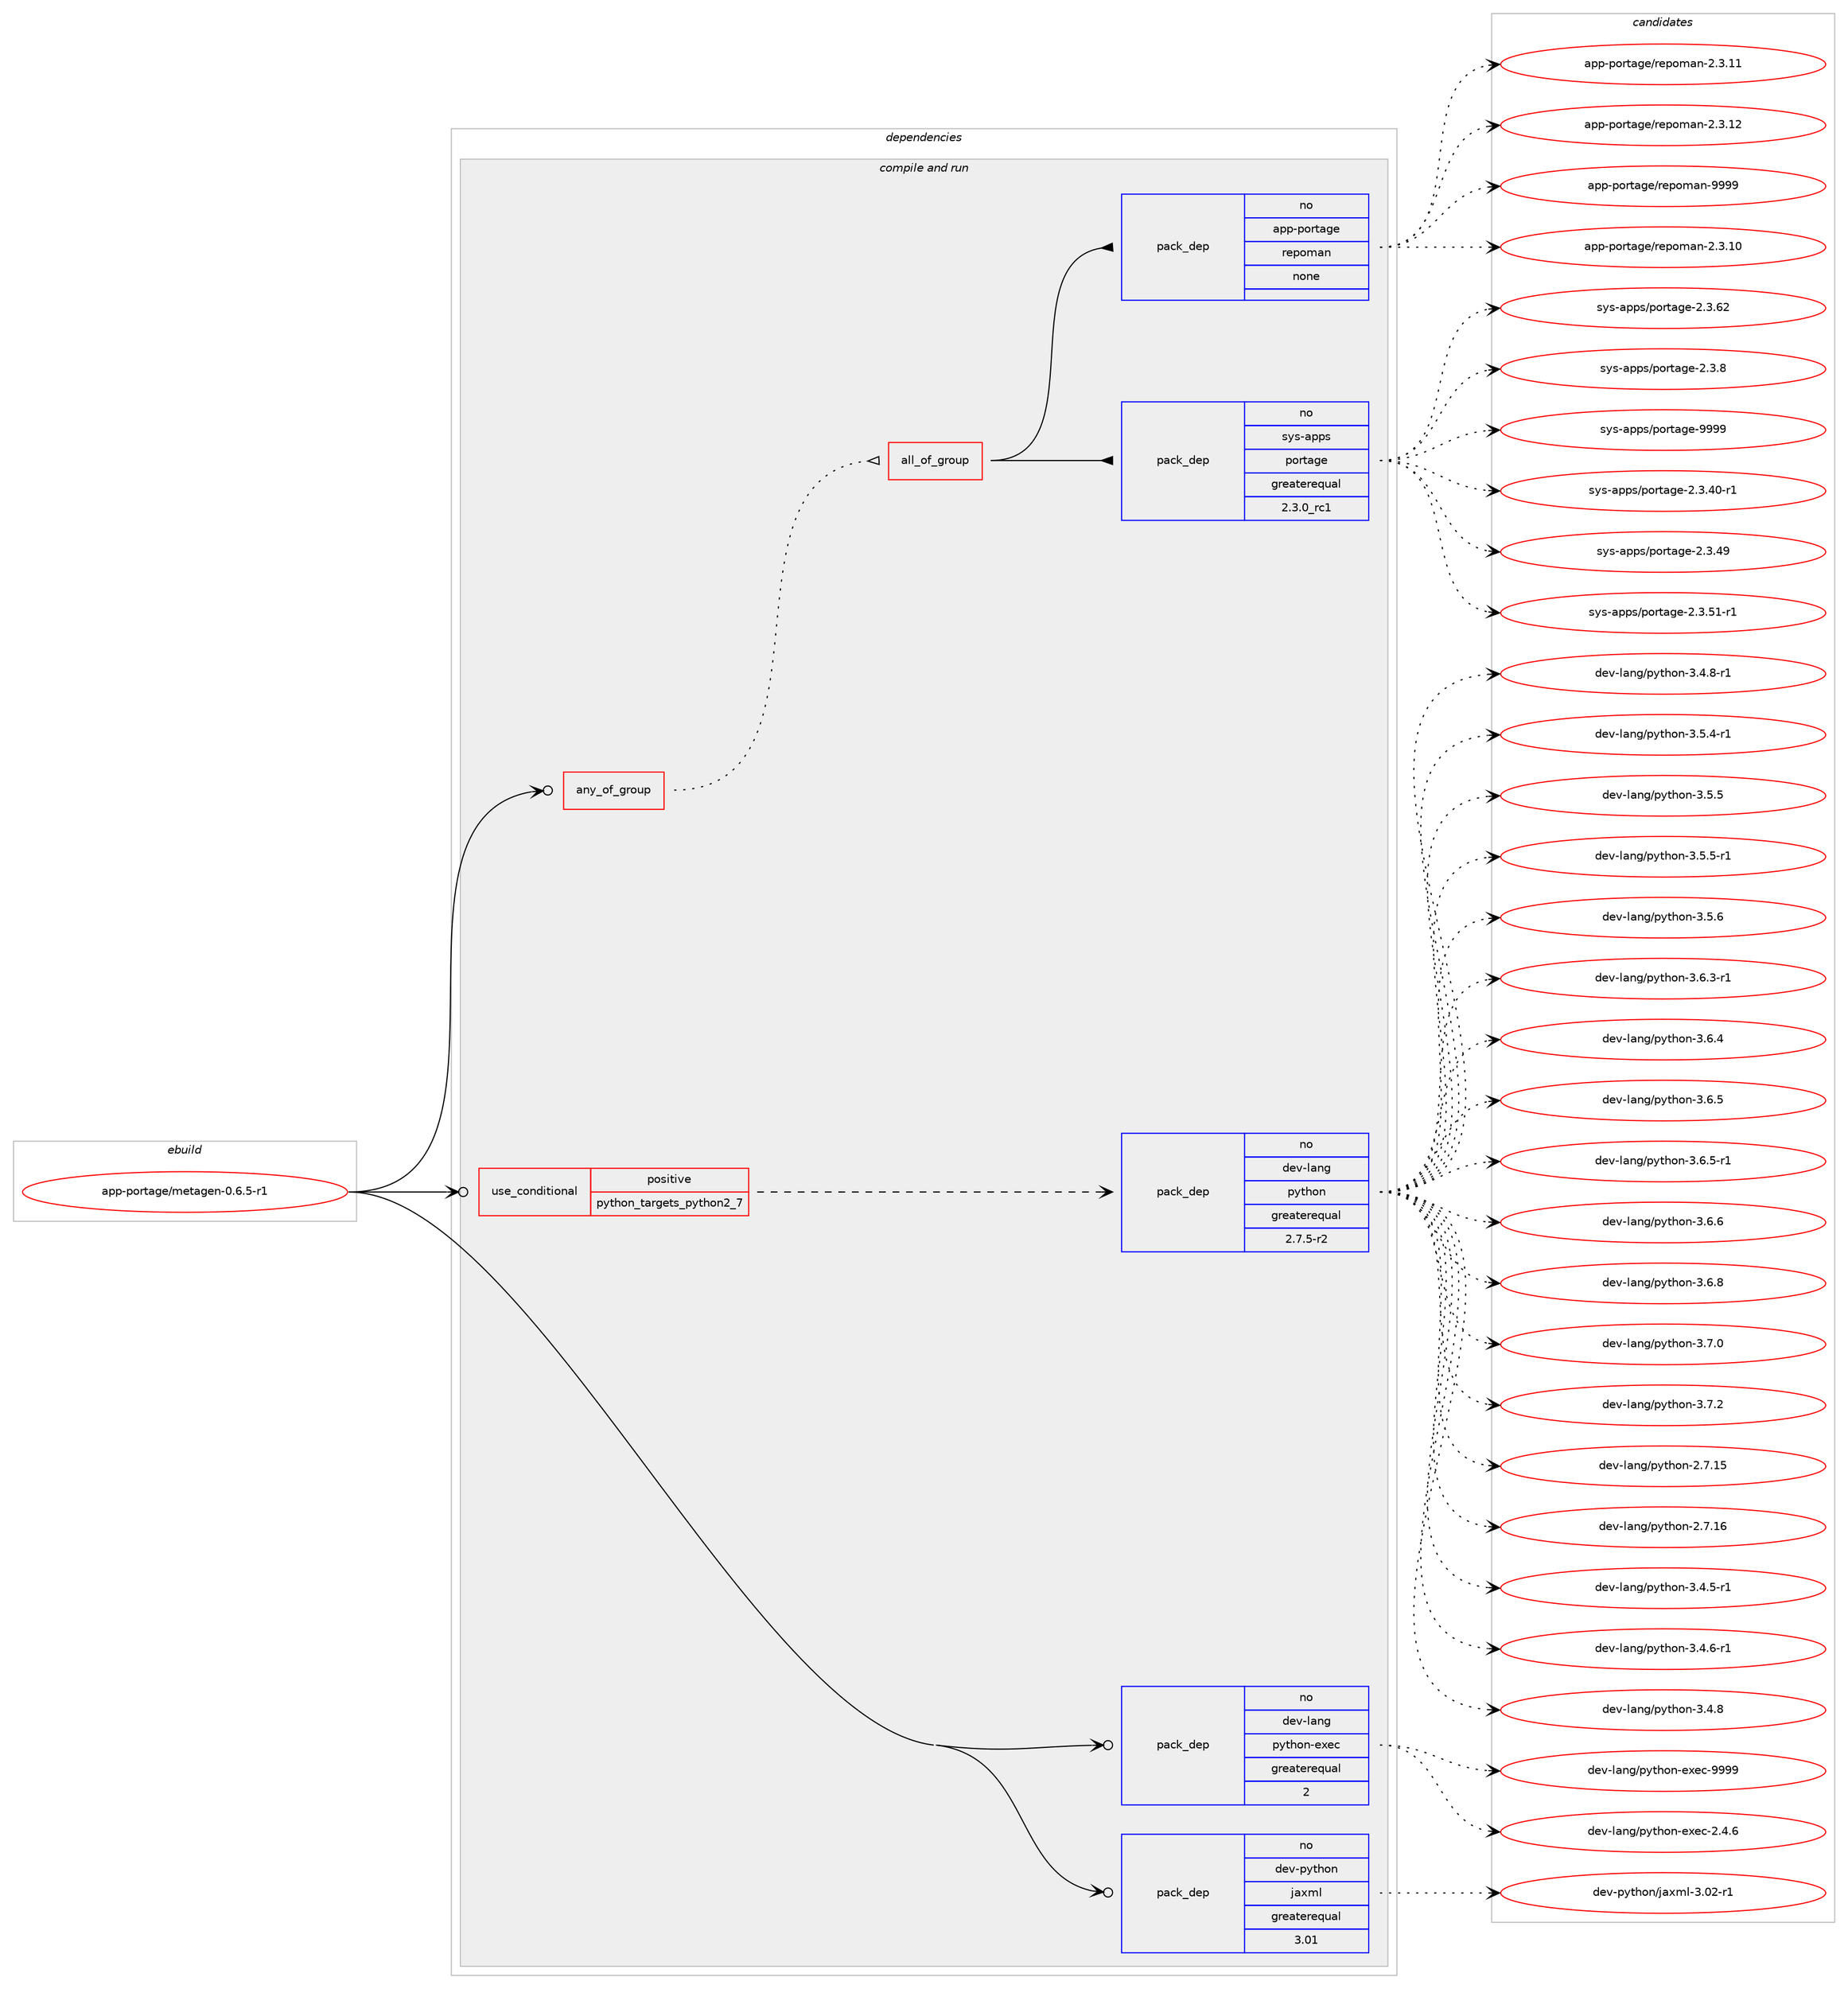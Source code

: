 digraph prolog {

# *************
# Graph options
# *************

newrank=true;
concentrate=true;
compound=true;
graph [rankdir=LR,fontname=Helvetica,fontsize=10,ranksep=1.5];#, ranksep=2.5, nodesep=0.2];
edge  [arrowhead=vee];
node  [fontname=Helvetica,fontsize=10];

# **********
# The ebuild
# **********

subgraph cluster_leftcol {
color=gray;
rank=same;
label=<<i>ebuild</i>>;
id [label="app-portage/metagen-0.6.5-r1", color=red, width=4, href="../app-portage/metagen-0.6.5-r1.svg"];
}

# ****************
# The dependencies
# ****************

subgraph cluster_midcol {
color=gray;
label=<<i>dependencies</i>>;
subgraph cluster_compile {
fillcolor="#eeeeee";
style=filled;
label=<<i>compile</i>>;
}
subgraph cluster_compileandrun {
fillcolor="#eeeeee";
style=filled;
label=<<i>compile and run</i>>;
subgraph any19871 {
dependency1306697 [label=<<TABLE BORDER="0" CELLBORDER="1" CELLSPACING="0" CELLPADDING="4"><TR><TD CELLPADDING="10">any_of_group</TD></TR></TABLE>>, shape=none, color=red];subgraph all545 {
dependency1306698 [label=<<TABLE BORDER="0" CELLBORDER="1" CELLSPACING="0" CELLPADDING="4"><TR><TD CELLPADDING="10">all_of_group</TD></TR></TABLE>>, shape=none, color=red];subgraph pack931233 {
dependency1306699 [label=<<TABLE BORDER="0" CELLBORDER="1" CELLSPACING="0" CELLPADDING="4" WIDTH="220"><TR><TD ROWSPAN="6" CELLPADDING="30">pack_dep</TD></TR><TR><TD WIDTH="110">no</TD></TR><TR><TD>sys-apps</TD></TR><TR><TD>portage</TD></TR><TR><TD>greaterequal</TD></TR><TR><TD>2.3.0_rc1</TD></TR></TABLE>>, shape=none, color=blue];
}
dependency1306698:e -> dependency1306699:w [weight=20,style="solid",arrowhead="inv"];
subgraph pack931234 {
dependency1306700 [label=<<TABLE BORDER="0" CELLBORDER="1" CELLSPACING="0" CELLPADDING="4" WIDTH="220"><TR><TD ROWSPAN="6" CELLPADDING="30">pack_dep</TD></TR><TR><TD WIDTH="110">no</TD></TR><TR><TD>app-portage</TD></TR><TR><TD>repoman</TD></TR><TR><TD>none</TD></TR><TR><TD></TD></TR></TABLE>>, shape=none, color=blue];
}
dependency1306698:e -> dependency1306700:w [weight=20,style="solid",arrowhead="inv"];
}
dependency1306697:e -> dependency1306698:w [weight=20,style="dotted",arrowhead="oinv"];
}
id:e -> dependency1306697:w [weight=20,style="solid",arrowhead="odotvee"];
subgraph cond355051 {
dependency1306701 [label=<<TABLE BORDER="0" CELLBORDER="1" CELLSPACING="0" CELLPADDING="4"><TR><TD ROWSPAN="3" CELLPADDING="10">use_conditional</TD></TR><TR><TD>positive</TD></TR><TR><TD>python_targets_python2_7</TD></TR></TABLE>>, shape=none, color=red];
subgraph pack931235 {
dependency1306702 [label=<<TABLE BORDER="0" CELLBORDER="1" CELLSPACING="0" CELLPADDING="4" WIDTH="220"><TR><TD ROWSPAN="6" CELLPADDING="30">pack_dep</TD></TR><TR><TD WIDTH="110">no</TD></TR><TR><TD>dev-lang</TD></TR><TR><TD>python</TD></TR><TR><TD>greaterequal</TD></TR><TR><TD>2.7.5-r2</TD></TR></TABLE>>, shape=none, color=blue];
}
dependency1306701:e -> dependency1306702:w [weight=20,style="dashed",arrowhead="vee"];
}
id:e -> dependency1306701:w [weight=20,style="solid",arrowhead="odotvee"];
subgraph pack931236 {
dependency1306703 [label=<<TABLE BORDER="0" CELLBORDER="1" CELLSPACING="0" CELLPADDING="4" WIDTH="220"><TR><TD ROWSPAN="6" CELLPADDING="30">pack_dep</TD></TR><TR><TD WIDTH="110">no</TD></TR><TR><TD>dev-lang</TD></TR><TR><TD>python-exec</TD></TR><TR><TD>greaterequal</TD></TR><TR><TD>2</TD></TR></TABLE>>, shape=none, color=blue];
}
id:e -> dependency1306703:w [weight=20,style="solid",arrowhead="odotvee"];
subgraph pack931237 {
dependency1306704 [label=<<TABLE BORDER="0" CELLBORDER="1" CELLSPACING="0" CELLPADDING="4" WIDTH="220"><TR><TD ROWSPAN="6" CELLPADDING="30">pack_dep</TD></TR><TR><TD WIDTH="110">no</TD></TR><TR><TD>dev-python</TD></TR><TR><TD>jaxml</TD></TR><TR><TD>greaterequal</TD></TR><TR><TD>3.01</TD></TR></TABLE>>, shape=none, color=blue];
}
id:e -> dependency1306704:w [weight=20,style="solid",arrowhead="odotvee"];
}
subgraph cluster_run {
fillcolor="#eeeeee";
style=filled;
label=<<i>run</i>>;
}
}

# **************
# The candidates
# **************

subgraph cluster_choices {
rank=same;
color=gray;
label=<<i>candidates</i>>;

subgraph choice931233 {
color=black;
nodesep=1;
choice11512111545971121121154711211111411697103101455046514652484511449 [label="sys-apps/portage-2.3.40-r1", color=red, width=4,href="../sys-apps/portage-2.3.40-r1.svg"];
choice1151211154597112112115471121111141169710310145504651465257 [label="sys-apps/portage-2.3.49", color=red, width=4,href="../sys-apps/portage-2.3.49.svg"];
choice11512111545971121121154711211111411697103101455046514653494511449 [label="sys-apps/portage-2.3.51-r1", color=red, width=4,href="../sys-apps/portage-2.3.51-r1.svg"];
choice1151211154597112112115471121111141169710310145504651465450 [label="sys-apps/portage-2.3.62", color=red, width=4,href="../sys-apps/portage-2.3.62.svg"];
choice11512111545971121121154711211111411697103101455046514656 [label="sys-apps/portage-2.3.8", color=red, width=4,href="../sys-apps/portage-2.3.8.svg"];
choice115121115459711211211547112111114116971031014557575757 [label="sys-apps/portage-9999", color=red, width=4,href="../sys-apps/portage-9999.svg"];
dependency1306699:e -> choice11512111545971121121154711211111411697103101455046514652484511449:w [style=dotted,weight="100"];
dependency1306699:e -> choice1151211154597112112115471121111141169710310145504651465257:w [style=dotted,weight="100"];
dependency1306699:e -> choice11512111545971121121154711211111411697103101455046514653494511449:w [style=dotted,weight="100"];
dependency1306699:e -> choice1151211154597112112115471121111141169710310145504651465450:w [style=dotted,weight="100"];
dependency1306699:e -> choice11512111545971121121154711211111411697103101455046514656:w [style=dotted,weight="100"];
dependency1306699:e -> choice115121115459711211211547112111114116971031014557575757:w [style=dotted,weight="100"];
}
subgraph choice931234 {
color=black;
nodesep=1;
choice971121124511211111411697103101471141011121111099711045504651464948 [label="app-portage/repoman-2.3.10", color=red, width=4,href="../app-portage/repoman-2.3.10.svg"];
choice971121124511211111411697103101471141011121111099711045504651464949 [label="app-portage/repoman-2.3.11", color=red, width=4,href="../app-portage/repoman-2.3.11.svg"];
choice971121124511211111411697103101471141011121111099711045504651464950 [label="app-portage/repoman-2.3.12", color=red, width=4,href="../app-portage/repoman-2.3.12.svg"];
choice97112112451121111141169710310147114101112111109971104557575757 [label="app-portage/repoman-9999", color=red, width=4,href="../app-portage/repoman-9999.svg"];
dependency1306700:e -> choice971121124511211111411697103101471141011121111099711045504651464948:w [style=dotted,weight="100"];
dependency1306700:e -> choice971121124511211111411697103101471141011121111099711045504651464949:w [style=dotted,weight="100"];
dependency1306700:e -> choice971121124511211111411697103101471141011121111099711045504651464950:w [style=dotted,weight="100"];
dependency1306700:e -> choice97112112451121111141169710310147114101112111109971104557575757:w [style=dotted,weight="100"];
}
subgraph choice931235 {
color=black;
nodesep=1;
choice10010111845108971101034711212111610411111045504655464953 [label="dev-lang/python-2.7.15", color=red, width=4,href="../dev-lang/python-2.7.15.svg"];
choice10010111845108971101034711212111610411111045504655464954 [label="dev-lang/python-2.7.16", color=red, width=4,href="../dev-lang/python-2.7.16.svg"];
choice1001011184510897110103471121211161041111104551465246534511449 [label="dev-lang/python-3.4.5-r1", color=red, width=4,href="../dev-lang/python-3.4.5-r1.svg"];
choice1001011184510897110103471121211161041111104551465246544511449 [label="dev-lang/python-3.4.6-r1", color=red, width=4,href="../dev-lang/python-3.4.6-r1.svg"];
choice100101118451089711010347112121116104111110455146524656 [label="dev-lang/python-3.4.8", color=red, width=4,href="../dev-lang/python-3.4.8.svg"];
choice1001011184510897110103471121211161041111104551465246564511449 [label="dev-lang/python-3.4.8-r1", color=red, width=4,href="../dev-lang/python-3.4.8-r1.svg"];
choice1001011184510897110103471121211161041111104551465346524511449 [label="dev-lang/python-3.5.4-r1", color=red, width=4,href="../dev-lang/python-3.5.4-r1.svg"];
choice100101118451089711010347112121116104111110455146534653 [label="dev-lang/python-3.5.5", color=red, width=4,href="../dev-lang/python-3.5.5.svg"];
choice1001011184510897110103471121211161041111104551465346534511449 [label="dev-lang/python-3.5.5-r1", color=red, width=4,href="../dev-lang/python-3.5.5-r1.svg"];
choice100101118451089711010347112121116104111110455146534654 [label="dev-lang/python-3.5.6", color=red, width=4,href="../dev-lang/python-3.5.6.svg"];
choice1001011184510897110103471121211161041111104551465446514511449 [label="dev-lang/python-3.6.3-r1", color=red, width=4,href="../dev-lang/python-3.6.3-r1.svg"];
choice100101118451089711010347112121116104111110455146544652 [label="dev-lang/python-3.6.4", color=red, width=4,href="../dev-lang/python-3.6.4.svg"];
choice100101118451089711010347112121116104111110455146544653 [label="dev-lang/python-3.6.5", color=red, width=4,href="../dev-lang/python-3.6.5.svg"];
choice1001011184510897110103471121211161041111104551465446534511449 [label="dev-lang/python-3.6.5-r1", color=red, width=4,href="../dev-lang/python-3.6.5-r1.svg"];
choice100101118451089711010347112121116104111110455146544654 [label="dev-lang/python-3.6.6", color=red, width=4,href="../dev-lang/python-3.6.6.svg"];
choice100101118451089711010347112121116104111110455146544656 [label="dev-lang/python-3.6.8", color=red, width=4,href="../dev-lang/python-3.6.8.svg"];
choice100101118451089711010347112121116104111110455146554648 [label="dev-lang/python-3.7.0", color=red, width=4,href="../dev-lang/python-3.7.0.svg"];
choice100101118451089711010347112121116104111110455146554650 [label="dev-lang/python-3.7.2", color=red, width=4,href="../dev-lang/python-3.7.2.svg"];
dependency1306702:e -> choice10010111845108971101034711212111610411111045504655464953:w [style=dotted,weight="100"];
dependency1306702:e -> choice10010111845108971101034711212111610411111045504655464954:w [style=dotted,weight="100"];
dependency1306702:e -> choice1001011184510897110103471121211161041111104551465246534511449:w [style=dotted,weight="100"];
dependency1306702:e -> choice1001011184510897110103471121211161041111104551465246544511449:w [style=dotted,weight="100"];
dependency1306702:e -> choice100101118451089711010347112121116104111110455146524656:w [style=dotted,weight="100"];
dependency1306702:e -> choice1001011184510897110103471121211161041111104551465246564511449:w [style=dotted,weight="100"];
dependency1306702:e -> choice1001011184510897110103471121211161041111104551465346524511449:w [style=dotted,weight="100"];
dependency1306702:e -> choice100101118451089711010347112121116104111110455146534653:w [style=dotted,weight="100"];
dependency1306702:e -> choice1001011184510897110103471121211161041111104551465346534511449:w [style=dotted,weight="100"];
dependency1306702:e -> choice100101118451089711010347112121116104111110455146534654:w [style=dotted,weight="100"];
dependency1306702:e -> choice1001011184510897110103471121211161041111104551465446514511449:w [style=dotted,weight="100"];
dependency1306702:e -> choice100101118451089711010347112121116104111110455146544652:w [style=dotted,weight="100"];
dependency1306702:e -> choice100101118451089711010347112121116104111110455146544653:w [style=dotted,weight="100"];
dependency1306702:e -> choice1001011184510897110103471121211161041111104551465446534511449:w [style=dotted,weight="100"];
dependency1306702:e -> choice100101118451089711010347112121116104111110455146544654:w [style=dotted,weight="100"];
dependency1306702:e -> choice100101118451089711010347112121116104111110455146544656:w [style=dotted,weight="100"];
dependency1306702:e -> choice100101118451089711010347112121116104111110455146554648:w [style=dotted,weight="100"];
dependency1306702:e -> choice100101118451089711010347112121116104111110455146554650:w [style=dotted,weight="100"];
}
subgraph choice931236 {
color=black;
nodesep=1;
choice1001011184510897110103471121211161041111104510112010199455046524654 [label="dev-lang/python-exec-2.4.6", color=red, width=4,href="../dev-lang/python-exec-2.4.6.svg"];
choice10010111845108971101034711212111610411111045101120101994557575757 [label="dev-lang/python-exec-9999", color=red, width=4,href="../dev-lang/python-exec-9999.svg"];
dependency1306703:e -> choice1001011184510897110103471121211161041111104510112010199455046524654:w [style=dotted,weight="100"];
dependency1306703:e -> choice10010111845108971101034711212111610411111045101120101994557575757:w [style=dotted,weight="100"];
}
subgraph choice931237 {
color=black;
nodesep=1;
choice10010111845112121116104111110471069712010910845514648504511449 [label="dev-python/jaxml-3.02-r1", color=red, width=4,href="../dev-python/jaxml-3.02-r1.svg"];
dependency1306704:e -> choice10010111845112121116104111110471069712010910845514648504511449:w [style=dotted,weight="100"];
}
}

}
